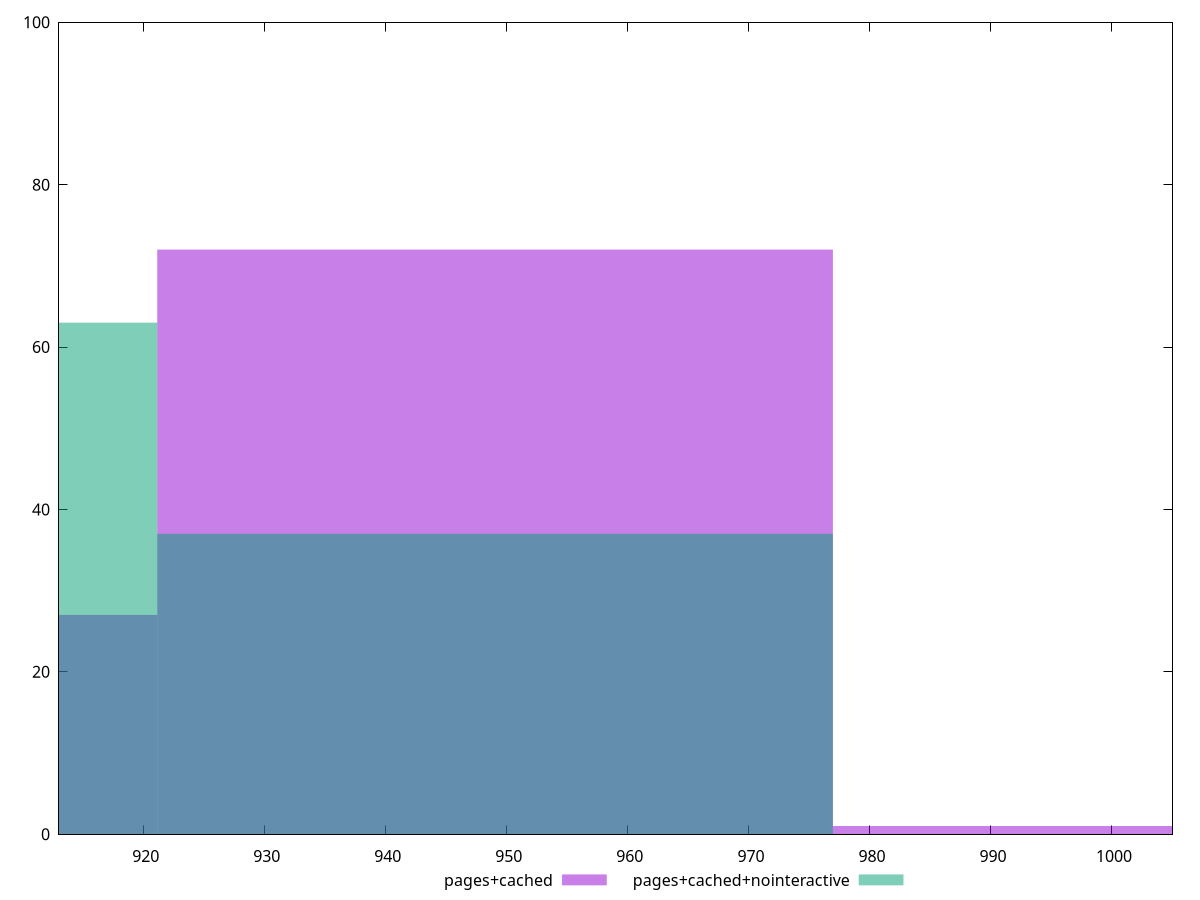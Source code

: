 reset

$pagesCached <<EOF
1004.853645145407 1
949.0284426373288 72
893.2032401292506 27
EOF

$pagesCachedNointeractive <<EOF
949.0284426373288 37
893.2032401292506 63
EOF

set key outside below
set boxwidth 55.82520250807816
set xrange [913:1005]
set yrange [0:100]
set style fill transparent solid 0.5 noborder
set terminal svg size 640, 500 enhanced background rgb 'white'
set output "report_00007_2020-12-11T15:55:29.892Z/render-blocking-resources/comparison/histogram/2_vs_3.svg"

plot $pagesCached title "pages+cached" with boxes, \
     $pagesCachedNointeractive title "pages+cached+nointeractive" with boxes

reset
